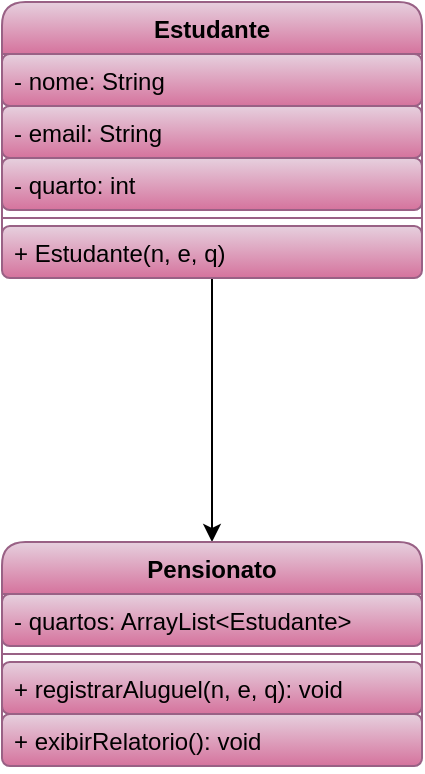 <mxfile version="26.0.16">
  <diagram name="Página-1" id="Z4Zo7Dh48uncTTbTTV46">
    <mxGraphModel dx="1392" dy="753" grid="1" gridSize="10" guides="1" tooltips="1" connect="1" arrows="1" fold="1" page="1" pageScale="1" pageWidth="827" pageHeight="1169" math="0" shadow="0">
      <root>
        <mxCell id="0" />
        <mxCell id="1" parent="0" />
        <mxCell id="a-UDAPN0JxDAJYNZsara-1" style="edgeStyle=orthogonalEdgeStyle;rounded=0;orthogonalLoop=1;jettySize=auto;html=1;entryX=0.5;entryY=0;entryDx=0;entryDy=0;" edge="1" parent="1" source="a-UDAPN0JxDAJYNZsara-2" target="a-UDAPN0JxDAJYNZsara-8">
          <mxGeometry relative="1" as="geometry" />
        </mxCell>
        <mxCell id="a-UDAPN0JxDAJYNZsara-2" value="Estudante" style="swimlane;fontStyle=1;align=center;verticalAlign=top;childLayout=stackLayout;horizontal=1;startSize=26;horizontalStack=0;resizeParent=1;resizeParentMax=0;resizeLast=0;collapsible=1;marginBottom=0;whiteSpace=wrap;html=1;fillColor=#e6d0de;strokeColor=#996185;gradientColor=#d5739d;rounded=1;" vertex="1" parent="1">
          <mxGeometry x="670" y="220" width="210" height="138" as="geometry" />
        </mxCell>
        <mxCell id="a-UDAPN0JxDAJYNZsara-3" value="- nome: String" style="text;strokeColor=#996185;fillColor=#e6d0de;align=left;verticalAlign=top;spacingLeft=4;spacingRight=4;overflow=hidden;rotatable=0;points=[[0,0.5],[1,0.5]];portConstraint=eastwest;whiteSpace=wrap;html=1;gradientColor=#d5739d;rounded=1;" vertex="1" parent="a-UDAPN0JxDAJYNZsara-2">
          <mxGeometry y="26" width="210" height="26" as="geometry" />
        </mxCell>
        <mxCell id="a-UDAPN0JxDAJYNZsara-4" value="- email: String" style="text;strokeColor=#996185;fillColor=#e6d0de;align=left;verticalAlign=top;spacingLeft=4;spacingRight=4;overflow=hidden;rotatable=0;points=[[0,0.5],[1,0.5]];portConstraint=eastwest;whiteSpace=wrap;html=1;gradientColor=#d5739d;rounded=1;" vertex="1" parent="a-UDAPN0JxDAJYNZsara-2">
          <mxGeometry y="52" width="210" height="26" as="geometry" />
        </mxCell>
        <mxCell id="a-UDAPN0JxDAJYNZsara-5" value="- quarto: int" style="text;strokeColor=#996185;fillColor=#e6d0de;align=left;verticalAlign=top;spacingLeft=4;spacingRight=4;overflow=hidden;rotatable=0;points=[[0,0.5],[1,0.5]];portConstraint=eastwest;whiteSpace=wrap;html=1;gradientColor=#d5739d;rounded=1;" vertex="1" parent="a-UDAPN0JxDAJYNZsara-2">
          <mxGeometry y="78" width="210" height="26" as="geometry" />
        </mxCell>
        <mxCell id="a-UDAPN0JxDAJYNZsara-6" value="" style="line;strokeWidth=1;fillColor=#e6d0de;align=left;verticalAlign=middle;spacingTop=-1;spacingLeft=3;spacingRight=3;rotatable=0;labelPosition=right;points=[];portConstraint=eastwest;strokeColor=#996185;gradientColor=#d5739d;rounded=1;" vertex="1" parent="a-UDAPN0JxDAJYNZsara-2">
          <mxGeometry y="104" width="210" height="8" as="geometry" />
        </mxCell>
        <mxCell id="a-UDAPN0JxDAJYNZsara-7" value="+ Estudante(n, e, q)" style="text;strokeColor=#996185;fillColor=#e6d0de;align=left;verticalAlign=top;spacingLeft=4;spacingRight=4;overflow=hidden;rotatable=0;points=[[0,0.5],[1,0.5]];portConstraint=eastwest;whiteSpace=wrap;html=1;gradientColor=#d5739d;rounded=1;" vertex="1" parent="a-UDAPN0JxDAJYNZsara-2">
          <mxGeometry y="112" width="210" height="26" as="geometry" />
        </mxCell>
        <mxCell id="a-UDAPN0JxDAJYNZsara-8" value="Pensionato" style="swimlane;fontStyle=1;align=center;verticalAlign=top;childLayout=stackLayout;horizontal=1;startSize=26;horizontalStack=0;resizeParent=1;resizeParentMax=0;resizeLast=0;collapsible=1;marginBottom=0;whiteSpace=wrap;html=1;fillColor=#e6d0de;strokeColor=#996185;gradientColor=#d5739d;rounded=1;" vertex="1" parent="1">
          <mxGeometry x="670" y="490" width="210" height="112" as="geometry" />
        </mxCell>
        <mxCell id="a-UDAPN0JxDAJYNZsara-9" value="- quartos: ArrayList&amp;lt;Estudante&amp;gt;&amp;nbsp;" style="text;strokeColor=#996185;fillColor=#e6d0de;align=left;verticalAlign=top;spacingLeft=4;spacingRight=4;overflow=hidden;rotatable=0;points=[[0,0.5],[1,0.5]];portConstraint=eastwest;whiteSpace=wrap;html=1;gradientColor=#d5739d;rounded=1;" vertex="1" parent="a-UDAPN0JxDAJYNZsara-8">
          <mxGeometry y="26" width="210" height="26" as="geometry" />
        </mxCell>
        <mxCell id="a-UDAPN0JxDAJYNZsara-10" value="" style="line;strokeWidth=1;fillColor=#e6d0de;align=left;verticalAlign=middle;spacingTop=-1;spacingLeft=3;spacingRight=3;rotatable=0;labelPosition=right;points=[];portConstraint=eastwest;strokeColor=#996185;gradientColor=#d5739d;rounded=1;" vertex="1" parent="a-UDAPN0JxDAJYNZsara-8">
          <mxGeometry y="52" width="210" height="8" as="geometry" />
        </mxCell>
        <mxCell id="a-UDAPN0JxDAJYNZsara-11" value="+ registrarAluguel(n, e, q): void" style="text;strokeColor=#996185;fillColor=#e6d0de;align=left;verticalAlign=top;spacingLeft=4;spacingRight=4;overflow=hidden;rotatable=0;points=[[0,0.5],[1,0.5]];portConstraint=eastwest;whiteSpace=wrap;html=1;gradientColor=#d5739d;rounded=1;" vertex="1" parent="a-UDAPN0JxDAJYNZsara-8">
          <mxGeometry y="60" width="210" height="26" as="geometry" />
        </mxCell>
        <mxCell id="a-UDAPN0JxDAJYNZsara-12" value="+ exibirRelatorio(): void" style="text;strokeColor=#996185;fillColor=#e6d0de;align=left;verticalAlign=top;spacingLeft=4;spacingRight=4;overflow=hidden;rotatable=0;points=[[0,0.5],[1,0.5]];portConstraint=eastwest;whiteSpace=wrap;html=1;gradientColor=#d5739d;rounded=1;" vertex="1" parent="a-UDAPN0JxDAJYNZsara-8">
          <mxGeometry y="86" width="210" height="26" as="geometry" />
        </mxCell>
      </root>
    </mxGraphModel>
  </diagram>
</mxfile>
